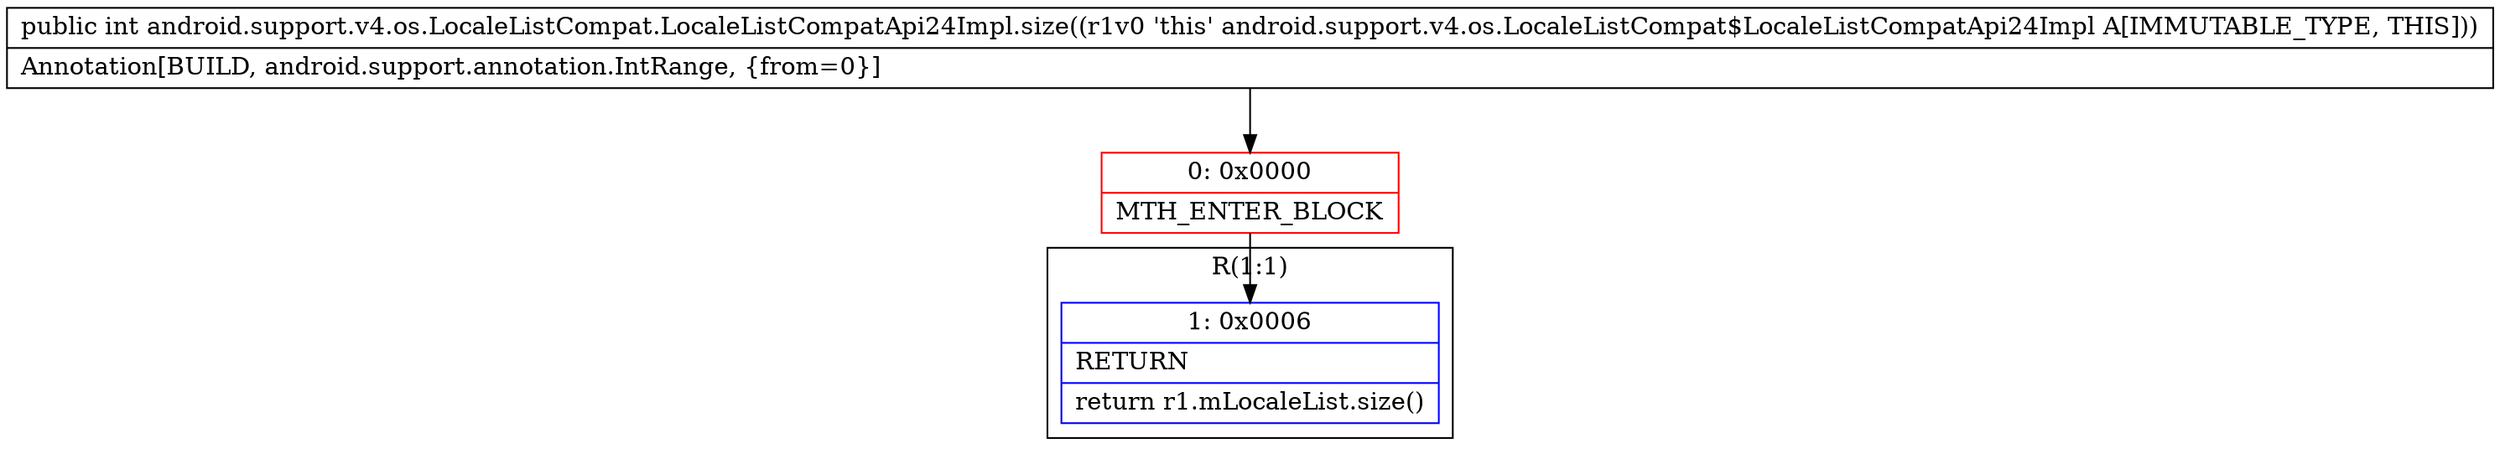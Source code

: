 digraph "CFG forandroid.support.v4.os.LocaleListCompat.LocaleListCompatApi24Impl.size()I" {
subgraph cluster_Region_2033221242 {
label = "R(1:1)";
node [shape=record,color=blue];
Node_1 [shape=record,label="{1\:\ 0x0006|RETURN\l|return r1.mLocaleList.size()\l}"];
}
Node_0 [shape=record,color=red,label="{0\:\ 0x0000|MTH_ENTER_BLOCK\l}"];
MethodNode[shape=record,label="{public int android.support.v4.os.LocaleListCompat.LocaleListCompatApi24Impl.size((r1v0 'this' android.support.v4.os.LocaleListCompat$LocaleListCompatApi24Impl A[IMMUTABLE_TYPE, THIS]))  | Annotation[BUILD, android.support.annotation.IntRange, \{from=0\}]\l}"];
MethodNode -> Node_0;
Node_0 -> Node_1;
}

